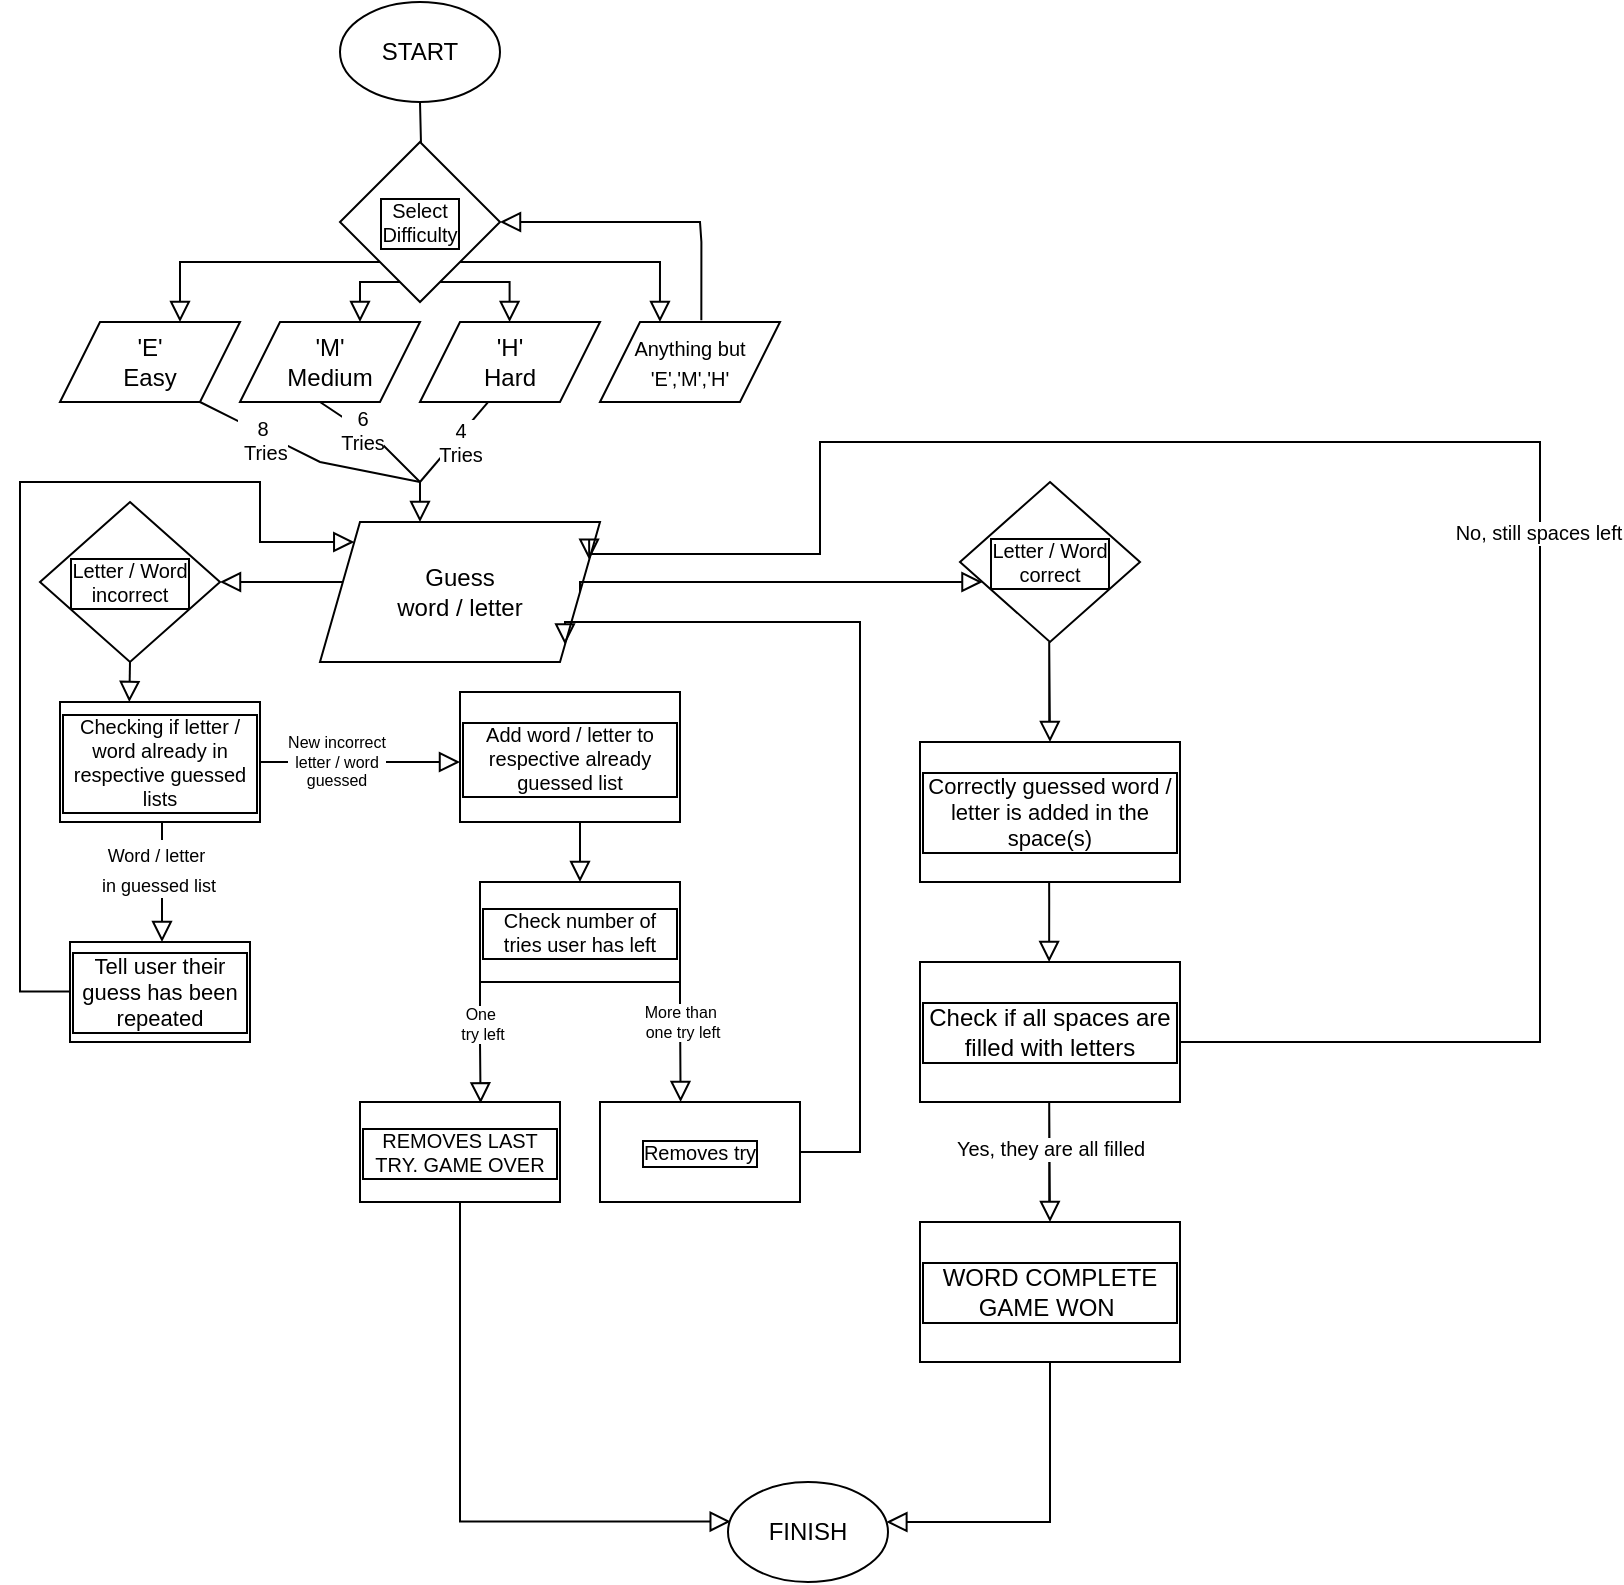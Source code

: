<mxfile version="20.3.7" type="github">
  <diagram id="C5RBs43oDa-KdzZeNtuy" name="Page-1">
    <mxGraphModel dx="1198" dy="744" grid="1" gridSize="10" guides="1" tooltips="1" connect="1" arrows="1" fold="1" page="1" pageScale="1" pageWidth="827" pageHeight="1169" math="0" shadow="0">
      <root>
        <mxCell id="WIyWlLk6GJQsqaUBKTNV-0" />
        <mxCell id="WIyWlLk6GJQsqaUBKTNV-1" parent="WIyWlLk6GJQsqaUBKTNV-0" />
        <mxCell id="lvAHJxmjkL-_hNQ7JcWy-36" value="Letter / Word&lt;br&gt;correct" style="rhombus;whiteSpace=wrap;html=1;rounded=0;labelBackgroundColor=#FFFFFF;labelBorderColor=default;fontSize=10;" vertex="1" parent="WIyWlLk6GJQsqaUBKTNV-1">
          <mxGeometry x="490" y="240" width="90" height="80" as="geometry" />
        </mxCell>
        <mxCell id="WIyWlLk6GJQsqaUBKTNV-2" value="" style="rounded=0;html=1;jettySize=auto;orthogonalLoop=1;fontSize=11;endArrow=block;endFill=0;endSize=8;strokeWidth=1;shadow=0;labelBackgroundColor=none;edgeStyle=orthogonalEdgeStyle;" parent="WIyWlLk6GJQsqaUBKTNV-1" edge="1">
          <mxGeometry relative="1" as="geometry">
            <mxPoint x="220" y="240" as="sourcePoint" />
            <mxPoint x="220" y="260" as="targetPoint" />
            <Array as="points">
              <mxPoint x="220" y="240" />
            </Array>
          </mxGeometry>
        </mxCell>
        <mxCell id="lvAHJxmjkL-_hNQ7JcWy-1" value="START" style="ellipse;whiteSpace=wrap;html=1;fillStyle=solid;" vertex="1" parent="WIyWlLk6GJQsqaUBKTNV-1">
          <mxGeometry x="180" width="80" height="50" as="geometry" />
        </mxCell>
        <mxCell id="lvAHJxmjkL-_hNQ7JcWy-4" value="" style="rounded=0;html=1;jettySize=auto;orthogonalLoop=1;fontSize=11;endArrow=block;endFill=0;endSize=8;strokeWidth=1;shadow=0;labelBackgroundColor=none;edgeStyle=orthogonalEdgeStyle;" edge="1" parent="WIyWlLk6GJQsqaUBKTNV-1">
          <mxGeometry relative="1" as="geometry">
            <mxPoint x="220" y="50" as="sourcePoint" />
            <mxPoint x="220" y="90" as="targetPoint" />
          </mxGeometry>
        </mxCell>
        <mxCell id="lvAHJxmjkL-_hNQ7JcWy-7" value="&#39;E&#39;&lt;br&gt;Easy" style="shape=parallelogram;perimeter=parallelogramPerimeter;whiteSpace=wrap;html=1;fixedSize=1;" vertex="1" parent="WIyWlLk6GJQsqaUBKTNV-1">
          <mxGeometry x="40" y="160" width="90" height="40" as="geometry" />
        </mxCell>
        <mxCell id="lvAHJxmjkL-_hNQ7JcWy-8" value="&#39;M&#39;&lt;br&gt;Medium" style="shape=parallelogram;perimeter=parallelogramPerimeter;whiteSpace=wrap;html=1;fixedSize=1;" vertex="1" parent="WIyWlLk6GJQsqaUBKTNV-1">
          <mxGeometry x="130" y="160" width="90" height="40" as="geometry" />
        </mxCell>
        <mxCell id="lvAHJxmjkL-_hNQ7JcWy-9" value="&#39;H&#39;&lt;br&gt;Hard" style="shape=parallelogram;perimeter=parallelogramPerimeter;whiteSpace=wrap;html=1;fixedSize=1;" vertex="1" parent="WIyWlLk6GJQsqaUBKTNV-1">
          <mxGeometry x="220" y="160" width="90" height="40" as="geometry" />
        </mxCell>
        <mxCell id="lvAHJxmjkL-_hNQ7JcWy-10" value="&lt;font style=&quot;font-size: 10px;&quot;&gt;Anything but&lt;br&gt;&#39;E&#39;,&#39;M&#39;,&#39;H&#39;&lt;/font&gt;" style="shape=parallelogram;perimeter=parallelogramPerimeter;whiteSpace=wrap;html=1;fixedSize=1;" vertex="1" parent="WIyWlLk6GJQsqaUBKTNV-1">
          <mxGeometry x="310" y="160" width="90" height="40" as="geometry" />
        </mxCell>
        <mxCell id="lvAHJxmjkL-_hNQ7JcWy-13" value="" style="rounded=0;html=1;jettySize=auto;orthogonalLoop=1;fontSize=11;endArrow=block;endFill=0;endSize=8;strokeWidth=1;shadow=0;labelBackgroundColor=none;edgeStyle=orthogonalEdgeStyle;" edge="1" parent="WIyWlLk6GJQsqaUBKTNV-1" source="lvAHJxmjkL-_hNQ7JcWy-30">
          <mxGeometry relative="1" as="geometry">
            <mxPoint x="160" y="120" as="sourcePoint" />
            <mxPoint x="100" y="160" as="targetPoint" />
            <Array as="points">
              <mxPoint x="100" y="130" />
            </Array>
          </mxGeometry>
        </mxCell>
        <mxCell id="lvAHJxmjkL-_hNQ7JcWy-14" value="" style="rounded=0;html=1;jettySize=auto;orthogonalLoop=1;fontSize=11;endArrow=block;endFill=0;endSize=8;strokeWidth=1;shadow=0;labelBackgroundColor=none;edgeStyle=orthogonalEdgeStyle;exitX=0.375;exitY=0.875;exitDx=0;exitDy=0;exitPerimeter=0;" edge="1" parent="WIyWlLk6GJQsqaUBKTNV-1" source="lvAHJxmjkL-_hNQ7JcWy-30">
          <mxGeometry relative="1" as="geometry">
            <mxPoint x="190" y="140" as="sourcePoint" />
            <mxPoint x="190" y="160" as="targetPoint" />
            <Array as="points">
              <mxPoint x="190" y="140" />
            </Array>
          </mxGeometry>
        </mxCell>
        <mxCell id="lvAHJxmjkL-_hNQ7JcWy-16" value="" style="rounded=0;html=1;jettySize=auto;orthogonalLoop=1;fontSize=11;endArrow=block;endFill=0;endSize=8;strokeWidth=1;shadow=0;labelBackgroundColor=none;edgeStyle=orthogonalEdgeStyle;exitX=0.57;exitY=0.915;exitDx=0;exitDy=0;exitPerimeter=0;" edge="1" parent="WIyWlLk6GJQsqaUBKTNV-1" source="lvAHJxmjkL-_hNQ7JcWy-30">
          <mxGeometry relative="1" as="geometry">
            <mxPoint x="264.8" y="140" as="sourcePoint" />
            <mxPoint x="264.8" y="160" as="targetPoint" />
            <Array as="points">
              <mxPoint x="226" y="140" />
              <mxPoint x="265" y="140" />
            </Array>
          </mxGeometry>
        </mxCell>
        <mxCell id="lvAHJxmjkL-_hNQ7JcWy-17" value="" style="rounded=0;html=1;jettySize=auto;orthogonalLoop=1;fontSize=11;endArrow=block;endFill=0;endSize=8;strokeWidth=1;shadow=0;labelBackgroundColor=none;edgeStyle=orthogonalEdgeStyle;exitX=0.563;exitY=-0.021;exitDx=0;exitDy=0;exitPerimeter=0;entryX=1;entryY=0.5;entryDx=0;entryDy=0;" edge="1" parent="WIyWlLk6GJQsqaUBKTNV-1" source="lvAHJxmjkL-_hNQ7JcWy-10" target="lvAHJxmjkL-_hNQ7JcWy-30">
          <mxGeometry relative="1" as="geometry">
            <mxPoint x="360" y="140" as="sourcePoint" />
            <mxPoint x="279.76" y="109.6" as="targetPoint" />
            <Array as="points">
              <mxPoint x="361" y="120" />
              <mxPoint x="360" y="120" />
              <mxPoint x="360" y="110" />
            </Array>
          </mxGeometry>
        </mxCell>
        <mxCell id="lvAHJxmjkL-_hNQ7JcWy-18" value="" style="endArrow=none;html=1;rounded=0;fontSize=10;" edge="1" parent="WIyWlLk6GJQsqaUBKTNV-1">
          <mxGeometry width="50" height="50" relative="1" as="geometry">
            <mxPoint x="220" y="240" as="sourcePoint" />
            <mxPoint x="110" y="200" as="targetPoint" />
            <Array as="points">
              <mxPoint x="170" y="230" />
            </Array>
          </mxGeometry>
        </mxCell>
        <mxCell id="lvAHJxmjkL-_hNQ7JcWy-21" value="8&lt;br&gt;&amp;nbsp;Tries" style="edgeLabel;html=1;align=center;verticalAlign=middle;resizable=0;points=[];fontSize=10;" vertex="1" connectable="0" parent="lvAHJxmjkL-_hNQ7JcWy-18">
          <mxGeometry x="0.231" y="-2" relative="1" as="geometry">
            <mxPoint x="-11" as="offset" />
          </mxGeometry>
        </mxCell>
        <mxCell id="lvAHJxmjkL-_hNQ7JcWy-20" value="" style="endArrow=none;html=1;rounded=0;fontSize=10;" edge="1" parent="WIyWlLk6GJQsqaUBKTNV-1">
          <mxGeometry width="50" height="50" relative="1" as="geometry">
            <mxPoint x="170" y="200" as="sourcePoint" />
            <mxPoint x="220" y="240" as="targetPoint" />
            <Array as="points">
              <mxPoint x="200" y="220" />
            </Array>
          </mxGeometry>
        </mxCell>
        <mxCell id="lvAHJxmjkL-_hNQ7JcWy-22" value="6&lt;br&gt;Tries" style="edgeLabel;html=1;align=center;verticalAlign=middle;resizable=0;points=[];fontSize=10;labelBorderColor=none;" vertex="1" connectable="0" parent="lvAHJxmjkL-_hNQ7JcWy-20">
          <mxGeometry x="-0.208" relative="1" as="geometry">
            <mxPoint as="offset" />
          </mxGeometry>
        </mxCell>
        <mxCell id="lvAHJxmjkL-_hNQ7JcWy-23" value="4&lt;br&gt;Tries" style="endArrow=none;html=1;rounded=0;fontSize=10;entryX=0.378;entryY=1.002;entryDx=0;entryDy=0;entryPerimeter=0;" edge="1" parent="WIyWlLk6GJQsqaUBKTNV-1" target="lvAHJxmjkL-_hNQ7JcWy-9">
          <mxGeometry x="0.075" y="-2" width="50" height="50" relative="1" as="geometry">
            <mxPoint x="220" y="240" as="sourcePoint" />
            <mxPoint x="270" y="130" as="targetPoint" />
            <mxPoint as="offset" />
          </mxGeometry>
        </mxCell>
        <mxCell id="lvAHJxmjkL-_hNQ7JcWy-24" value="" style="rounded=0;html=1;jettySize=auto;orthogonalLoop=1;fontSize=11;endArrow=block;endFill=0;endSize=8;strokeWidth=1;shadow=0;labelBackgroundColor=none;edgeStyle=orthogonalEdgeStyle;entryX=0.333;entryY=0;entryDx=0;entryDy=0;entryPerimeter=0;exitX=1;exitY=1;exitDx=0;exitDy=0;" edge="1" parent="WIyWlLk6GJQsqaUBKTNV-1" source="lvAHJxmjkL-_hNQ7JcWy-30" target="lvAHJxmjkL-_hNQ7JcWy-10">
          <mxGeometry relative="1" as="geometry">
            <mxPoint x="280" y="131" as="sourcePoint" />
            <mxPoint x="300" y="160.0" as="targetPoint" />
            <Array as="points" />
          </mxGeometry>
        </mxCell>
        <mxCell id="lvAHJxmjkL-_hNQ7JcWy-29" value="Guess&lt;br&gt;word / letter" style="shape=parallelogram;perimeter=parallelogramPerimeter;whiteSpace=wrap;html=1;fixedSize=1;" vertex="1" parent="WIyWlLk6GJQsqaUBKTNV-1">
          <mxGeometry x="170" y="260" width="140" height="70" as="geometry" />
        </mxCell>
        <mxCell id="lvAHJxmjkL-_hNQ7JcWy-30" value="Select&lt;br&gt;Difficulty" style="rhombus;whiteSpace=wrap;html=1;labelBorderColor=default;strokeColor=default;fontSize=10;fillColor=default;rounded=0;" vertex="1" parent="WIyWlLk6GJQsqaUBKTNV-1">
          <mxGeometry x="180" y="70" width="80" height="80" as="geometry" />
        </mxCell>
        <mxCell id="lvAHJxmjkL-_hNQ7JcWy-33" value="" style="rounded=0;html=1;jettySize=auto;orthogonalLoop=1;fontSize=11;endArrow=block;endFill=0;endSize=8;strokeWidth=1;shadow=0;labelBackgroundColor=none;edgeStyle=orthogonalEdgeStyle;" edge="1" parent="WIyWlLk6GJQsqaUBKTNV-1" source="lvAHJxmjkL-_hNQ7JcWy-29" target="lvAHJxmjkL-_hNQ7JcWy-37">
          <mxGeometry relative="1" as="geometry">
            <mxPoint x="140" y="320" as="sourcePoint" />
            <mxPoint x="130" y="290" as="targetPoint" />
            <Array as="points">
              <mxPoint x="150" y="290" />
              <mxPoint x="150" y="290" />
            </Array>
          </mxGeometry>
        </mxCell>
        <mxCell id="lvAHJxmjkL-_hNQ7JcWy-37" value="Letter / Word&lt;br&gt;incorrect" style="rhombus;whiteSpace=wrap;html=1;rounded=0;labelBackgroundColor=#FFFFFF;labelBorderColor=default;fontSize=10;" vertex="1" parent="WIyWlLk6GJQsqaUBKTNV-1">
          <mxGeometry x="30" y="250" width="90" height="80" as="geometry" />
        </mxCell>
        <mxCell id="lvAHJxmjkL-_hNQ7JcWy-40" value="" style="rounded=0;html=1;jettySize=auto;orthogonalLoop=1;fontSize=11;endArrow=block;endFill=0;endSize=8;strokeWidth=1;shadow=0;labelBackgroundColor=none;edgeStyle=orthogonalEdgeStyle;" edge="1" parent="WIyWlLk6GJQsqaUBKTNV-1">
          <mxGeometry relative="1" as="geometry">
            <mxPoint x="75" y="330" as="sourcePoint" />
            <mxPoint x="74.66" y="350" as="targetPoint" />
            <Array as="points">
              <mxPoint x="74.66" y="330" />
              <mxPoint x="74.66" y="330" />
            </Array>
          </mxGeometry>
        </mxCell>
        <mxCell id="lvAHJxmjkL-_hNQ7JcWy-43" value="Checking if letter / word already in respective guessed lists" style="rounded=0;whiteSpace=wrap;html=1;labelBackgroundColor=none;labelBorderColor=default;fillStyle=solid;strokeColor=#000000;fontSize=10;fontColor=#000000;fillColor=none;" vertex="1" parent="WIyWlLk6GJQsqaUBKTNV-1">
          <mxGeometry x="40" y="350" width="100" height="60" as="geometry" />
        </mxCell>
        <mxCell id="lvAHJxmjkL-_hNQ7JcWy-48" value="" style="rounded=0;html=1;jettySize=auto;orthogonalLoop=1;fontSize=11;endArrow=block;endFill=0;endSize=8;strokeWidth=1;shadow=0;labelBackgroundColor=none;edgeStyle=orthogonalEdgeStyle;" edge="1" parent="WIyWlLk6GJQsqaUBKTNV-1">
          <mxGeometry relative="1" as="geometry">
            <mxPoint x="91.0" y="410" as="sourcePoint" />
            <mxPoint x="91" y="470" as="targetPoint" />
            <Array as="points" />
          </mxGeometry>
        </mxCell>
        <mxCell id="lvAHJxmjkL-_hNQ7JcWy-50" value="&lt;font style=&quot;font-size: 9px;&quot;&gt;Word / letter&amp;nbsp;&lt;br&gt;in guessed list&lt;/font&gt;" style="edgeLabel;html=1;align=center;verticalAlign=middle;resizable=0;points=[];fontSize=12;fontColor=#000000;" vertex="1" connectable="0" parent="lvAHJxmjkL-_hNQ7JcWy-48">
          <mxGeometry x="-0.236" y="-2" relative="1" as="geometry">
            <mxPoint as="offset" />
          </mxGeometry>
        </mxCell>
        <mxCell id="lvAHJxmjkL-_hNQ7JcWy-51" value="&lt;font style=&quot;font-size: 11px;&quot;&gt;Tell user their guess has been repeated&lt;/font&gt;" style="rounded=0;whiteSpace=wrap;html=1;labelBackgroundColor=none;labelBorderColor=default;fillStyle=solid;strokeColor=#000000;fontSize=9;fontColor=#000000;fillColor=none;" vertex="1" parent="WIyWlLk6GJQsqaUBKTNV-1">
          <mxGeometry x="45" y="470" width="90" height="50" as="geometry" />
        </mxCell>
        <mxCell id="lvAHJxmjkL-_hNQ7JcWy-60" value="" style="rounded=0;html=1;jettySize=auto;orthogonalLoop=1;fontSize=11;endArrow=block;endFill=0;endSize=8;strokeWidth=1;shadow=0;labelBackgroundColor=none;edgeStyle=orthogonalEdgeStyle;" edge="1" parent="WIyWlLk6GJQsqaUBKTNV-1" target="lvAHJxmjkL-_hNQ7JcWy-29">
          <mxGeometry relative="1" as="geometry">
            <mxPoint x="45" y="494.69" as="sourcePoint" />
            <mxPoint x="160" y="270" as="targetPoint" />
            <Array as="points">
              <mxPoint x="20" y="495" />
              <mxPoint x="20" y="240" />
              <mxPoint x="140" y="240" />
              <mxPoint x="140" y="270" />
            </Array>
          </mxGeometry>
        </mxCell>
        <mxCell id="lvAHJxmjkL-_hNQ7JcWy-63" value="" style="rounded=0;html=1;jettySize=auto;orthogonalLoop=1;fontSize=11;endArrow=block;endFill=0;endSize=8;strokeWidth=1;shadow=0;labelBackgroundColor=none;edgeStyle=orthogonalEdgeStyle;exitX=1;exitY=1;exitDx=0;exitDy=0;" edge="1" parent="WIyWlLk6GJQsqaUBKTNV-1">
          <mxGeometry relative="1" as="geometry">
            <mxPoint x="140" y="380" as="sourcePoint" />
            <mxPoint x="240" y="380" as="targetPoint" />
            <Array as="points" />
          </mxGeometry>
        </mxCell>
        <mxCell id="lvAHJxmjkL-_hNQ7JcWy-64" value="&lt;font style=&quot;font-size: 8px;&quot;&gt;New incorrect&lt;br style=&quot;font-size: 8px;&quot;&gt;letter / word&lt;br style=&quot;font-size: 8px;&quot;&gt;guessed&lt;br style=&quot;font-size: 8px;&quot;&gt;&lt;/font&gt;" style="edgeLabel;html=1;align=center;verticalAlign=middle;resizable=0;points=[];fontSize=8;fontColor=#000000;" vertex="1" connectable="0" parent="lvAHJxmjkL-_hNQ7JcWy-63">
          <mxGeometry x="-0.249" relative="1" as="geometry">
            <mxPoint as="offset" />
          </mxGeometry>
        </mxCell>
        <mxCell id="lvAHJxmjkL-_hNQ7JcWy-65" value="Add word / letter to respective already guessed list" style="rounded=0;whiteSpace=wrap;html=1;labelBackgroundColor=none;labelBorderColor=default;fillStyle=solid;strokeColor=#000000;fontSize=10;fontColor=#000000;fillColor=none;" vertex="1" parent="WIyWlLk6GJQsqaUBKTNV-1">
          <mxGeometry x="240" y="345" width="110" height="65" as="geometry" />
        </mxCell>
        <mxCell id="lvAHJxmjkL-_hNQ7JcWy-66" value="" style="rounded=0;html=1;jettySize=auto;orthogonalLoop=1;fontSize=11;endArrow=block;endFill=0;endSize=8;strokeWidth=1;shadow=0;labelBackgroundColor=none;edgeStyle=orthogonalEdgeStyle;" edge="1" parent="WIyWlLk6GJQsqaUBKTNV-1">
          <mxGeometry relative="1" as="geometry">
            <mxPoint x="294.67" y="410" as="sourcePoint" />
            <mxPoint x="300" y="440" as="targetPoint" />
            <Array as="points" />
          </mxGeometry>
        </mxCell>
        <mxCell id="lvAHJxmjkL-_hNQ7JcWy-67" value="&lt;font size=&quot;1&quot;&gt;&lt;br&gt;&lt;/font&gt;" style="edgeLabel;html=1;align=center;verticalAlign=middle;resizable=0;points=[];fontSize=12;fontColor=#000000;" vertex="1" connectable="0" parent="lvAHJxmjkL-_hNQ7JcWy-66">
          <mxGeometry x="-0.236" y="-2" relative="1" as="geometry">
            <mxPoint as="offset" />
          </mxGeometry>
        </mxCell>
        <mxCell id="lvAHJxmjkL-_hNQ7JcWy-68" value="Check number of tries user has left" style="rounded=0;whiteSpace=wrap;html=1;labelBackgroundColor=none;labelBorderColor=default;fillStyle=solid;strokeColor=default;fontSize=10;fontColor=#000000;fillColor=none;" vertex="1" parent="WIyWlLk6GJQsqaUBKTNV-1">
          <mxGeometry x="250" y="440" width="100" height="50" as="geometry" />
        </mxCell>
        <mxCell id="lvAHJxmjkL-_hNQ7JcWy-69" value="REMOVES LAST TRY. GAME OVER" style="rounded=0;whiteSpace=wrap;html=1;labelBackgroundColor=none;labelBorderColor=default;fillStyle=solid;strokeColor=#000000;fontSize=10;fontColor=#000000;fillColor=none;" vertex="1" parent="WIyWlLk6GJQsqaUBKTNV-1">
          <mxGeometry x="190" y="550" width="100" height="50" as="geometry" />
        </mxCell>
        <mxCell id="lvAHJxmjkL-_hNQ7JcWy-82" value="" style="rounded=0;html=1;jettySize=auto;orthogonalLoop=1;fontSize=11;endArrow=block;endFill=0;endSize=8;strokeWidth=1;shadow=0;labelBackgroundColor=none;edgeStyle=orthogonalEdgeStyle;exitX=0;exitY=1;exitDx=0;exitDy=0;entryX=0.603;entryY=0.013;entryDx=0;entryDy=0;entryPerimeter=0;" edge="1" parent="WIyWlLk6GJQsqaUBKTNV-1" source="lvAHJxmjkL-_hNQ7JcWy-68" target="lvAHJxmjkL-_hNQ7JcWy-69">
          <mxGeometry relative="1" as="geometry">
            <mxPoint x="300" y="500" as="sourcePoint" />
            <mxPoint x="250" y="520" as="targetPoint" />
            <Array as="points" />
          </mxGeometry>
        </mxCell>
        <mxCell id="lvAHJxmjkL-_hNQ7JcWy-84" value="One&amp;nbsp;&lt;br&gt;try left" style="edgeLabel;html=1;align=center;verticalAlign=middle;resizable=0;points=[];fontSize=8;fontColor=#000000;" vertex="1" connectable="0" parent="lvAHJxmjkL-_hNQ7JcWy-82">
          <mxGeometry x="-0.322" y="1" relative="1" as="geometry">
            <mxPoint as="offset" />
          </mxGeometry>
        </mxCell>
        <mxCell id="lvAHJxmjkL-_hNQ7JcWy-87" value="" style="rounded=0;html=1;jettySize=auto;orthogonalLoop=1;fontSize=11;endArrow=block;endFill=0;endSize=8;strokeWidth=1;shadow=0;labelBackgroundColor=none;edgeStyle=orthogonalEdgeStyle;exitX=0;exitY=1;exitDx=0;exitDy=0;entryX=0.603;entryY=0.013;entryDx=0;entryDy=0;entryPerimeter=0;" edge="1" parent="WIyWlLk6GJQsqaUBKTNV-1">
          <mxGeometry relative="1" as="geometry">
            <mxPoint x="350" y="489.35" as="sourcePoint" />
            <mxPoint x="350.3" y="550" as="targetPoint" />
            <Array as="points">
              <mxPoint x="350" y="500" />
              <mxPoint x="350" y="500" />
            </Array>
          </mxGeometry>
        </mxCell>
        <mxCell id="lvAHJxmjkL-_hNQ7JcWy-88" value="More than&amp;nbsp;&lt;br&gt;one try left" style="edgeLabel;html=1;align=center;verticalAlign=middle;resizable=0;points=[];fontSize=8;fontColor=#000000;" vertex="1" connectable="0" parent="lvAHJxmjkL-_hNQ7JcWy-87">
          <mxGeometry x="-0.322" y="1" relative="1" as="geometry">
            <mxPoint as="offset" />
          </mxGeometry>
        </mxCell>
        <mxCell id="lvAHJxmjkL-_hNQ7JcWy-89" value="Removes try" style="rounded=0;whiteSpace=wrap;html=1;labelBackgroundColor=none;labelBorderColor=default;fillStyle=solid;strokeColor=#000000;fontSize=10;fontColor=#000000;fillColor=none;" vertex="1" parent="WIyWlLk6GJQsqaUBKTNV-1">
          <mxGeometry x="310" y="550" width="100" height="50" as="geometry" />
        </mxCell>
        <mxCell id="lvAHJxmjkL-_hNQ7JcWy-90" value="" style="rounded=0;html=1;jettySize=auto;orthogonalLoop=1;fontSize=11;endArrow=block;endFill=0;endSize=8;strokeWidth=1;shadow=0;labelBackgroundColor=none;edgeStyle=orthogonalEdgeStyle;exitX=1;exitY=0.5;exitDx=0;exitDy=0;" edge="1" parent="WIyWlLk6GJQsqaUBKTNV-1" source="lvAHJxmjkL-_hNQ7JcWy-29" target="lvAHJxmjkL-_hNQ7JcWy-36">
          <mxGeometry relative="1" as="geometry">
            <mxPoint x="300" y="280" as="sourcePoint" />
            <mxPoint x="400" y="280" as="targetPoint" />
            <Array as="points">
              <mxPoint x="330" y="290" />
              <mxPoint x="330" y="290" />
            </Array>
          </mxGeometry>
        </mxCell>
        <mxCell id="lvAHJxmjkL-_hNQ7JcWy-95" value="" style="rounded=0;html=1;jettySize=auto;orthogonalLoop=1;fontSize=11;endArrow=block;endFill=0;endSize=8;strokeWidth=1;shadow=0;labelBackgroundColor=none;edgeStyle=orthogonalEdgeStyle;exitX=0;exitY=1;exitDx=0;exitDy=0;" edge="1" parent="WIyWlLk6GJQsqaUBKTNV-1">
          <mxGeometry relative="1" as="geometry">
            <mxPoint x="534.61" y="359.96" as="sourcePoint" />
            <mxPoint x="535" y="370" as="targetPoint" />
            <Array as="points">
              <mxPoint x="534.61" y="319.96" />
              <mxPoint x="534.61" y="319.96" />
            </Array>
          </mxGeometry>
        </mxCell>
        <mxCell id="lvAHJxmjkL-_hNQ7JcWy-98" value="" style="rounded=0;html=1;jettySize=auto;orthogonalLoop=1;fontSize=11;endArrow=block;endFill=0;endSize=8;strokeWidth=1;shadow=0;labelBackgroundColor=none;edgeStyle=orthogonalEdgeStyle;entryX=1;entryY=1;entryDx=0;entryDy=0;exitX=1;exitY=0.5;exitDx=0;exitDy=0;" edge="1" parent="WIyWlLk6GJQsqaUBKTNV-1" source="lvAHJxmjkL-_hNQ7JcWy-89" target="lvAHJxmjkL-_hNQ7JcWy-29">
          <mxGeometry relative="1" as="geometry">
            <mxPoint x="420" y="570" as="sourcePoint" />
            <mxPoint x="290" y="290" as="targetPoint" />
            <Array as="points">
              <mxPoint x="440" y="575" />
              <mxPoint x="440" y="310" />
            </Array>
          </mxGeometry>
        </mxCell>
        <mxCell id="lvAHJxmjkL-_hNQ7JcWy-99" value="&lt;font style=&quot;font-size: 11px;&quot;&gt;Correctly guessed word / letter is added in the space(s)&lt;/font&gt;" style="rounded=0;whiteSpace=wrap;html=1;labelBackgroundColor=none;labelBorderColor=default;fillStyle=solid;strokeColor=#000000;fontSize=10;fontColor=#000000;fillColor=none;" vertex="1" parent="WIyWlLk6GJQsqaUBKTNV-1">
          <mxGeometry x="470" y="370" width="130" height="70" as="geometry" />
        </mxCell>
        <mxCell id="lvAHJxmjkL-_hNQ7JcWy-100" value="" style="rounded=0;html=1;jettySize=auto;orthogonalLoop=1;fontSize=11;endArrow=block;endFill=0;endSize=8;strokeWidth=1;shadow=0;labelBackgroundColor=none;edgeStyle=orthogonalEdgeStyle;" edge="1" parent="WIyWlLk6GJQsqaUBKTNV-1">
          <mxGeometry relative="1" as="geometry">
            <mxPoint x="534.57" y="440" as="sourcePoint" />
            <mxPoint x="534.57" y="480.0" as="targetPoint" />
            <Array as="points">
              <mxPoint x="534.57" y="450" />
              <mxPoint x="534.57" y="450" />
            </Array>
          </mxGeometry>
        </mxCell>
        <mxCell id="lvAHJxmjkL-_hNQ7JcWy-102" value="&lt;span style=&quot;font-size: 12px;&quot;&gt;Check if all spaces are filled with letters&lt;/span&gt;" style="rounded=0;whiteSpace=wrap;html=1;labelBackgroundColor=none;labelBorderColor=default;fillStyle=solid;strokeColor=#000000;fontSize=10;fontColor=#000000;fillColor=none;" vertex="1" parent="WIyWlLk6GJQsqaUBKTNV-1">
          <mxGeometry x="470" y="480" width="130" height="70" as="geometry" />
        </mxCell>
        <mxCell id="lvAHJxmjkL-_hNQ7JcWy-103" value="" style="rounded=0;html=1;jettySize=auto;orthogonalLoop=1;fontSize=11;endArrow=block;endFill=0;endSize=8;strokeWidth=1;shadow=0;labelBackgroundColor=none;edgeStyle=orthogonalEdgeStyle;" edge="1" parent="WIyWlLk6GJQsqaUBKTNV-1">
          <mxGeometry relative="1" as="geometry">
            <mxPoint x="534.61" y="600" as="sourcePoint" />
            <mxPoint x="535" y="610" as="targetPoint" />
            <Array as="points">
              <mxPoint x="534.61" y="550" />
              <mxPoint x="534.61" y="550" />
            </Array>
          </mxGeometry>
        </mxCell>
        <mxCell id="lvAHJxmjkL-_hNQ7JcWy-104" value="Yes, they are all filled" style="edgeLabel;html=1;align=center;verticalAlign=middle;resizable=0;points=[];fontSize=10;fontColor=#000000;" vertex="1" connectable="0" parent="lvAHJxmjkL-_hNQ7JcWy-103">
          <mxGeometry x="-0.512" relative="1" as="geometry">
            <mxPoint as="offset" />
          </mxGeometry>
        </mxCell>
        <mxCell id="lvAHJxmjkL-_hNQ7JcWy-105" value="&lt;span style=&quot;font-size: 12px;&quot;&gt;WORD COMPLETE GAME WON&amp;nbsp;&lt;/span&gt;" style="rounded=0;whiteSpace=wrap;html=1;labelBackgroundColor=none;labelBorderColor=default;fillStyle=solid;strokeColor=#000000;fontSize=10;fontColor=#000000;fillColor=none;" vertex="1" parent="WIyWlLk6GJQsqaUBKTNV-1">
          <mxGeometry x="470" y="610" width="130" height="70" as="geometry" />
        </mxCell>
        <mxCell id="lvAHJxmjkL-_hNQ7JcWy-108" value="" style="rounded=0;html=1;jettySize=auto;orthogonalLoop=1;fontSize=11;endArrow=block;endFill=0;endSize=8;strokeWidth=1;shadow=0;labelBackgroundColor=none;edgeStyle=orthogonalEdgeStyle;entryX=0.017;entryY=0.395;entryDx=0;entryDy=0;entryPerimeter=0;" edge="1" parent="WIyWlLk6GJQsqaUBKTNV-1" target="lvAHJxmjkL-_hNQ7JcWy-112">
          <mxGeometry relative="1" as="geometry">
            <mxPoint x="240" y="600" as="sourcePoint" />
            <mxPoint x="360" y="760" as="targetPoint" />
            <Array as="points">
              <mxPoint x="240" y="760" />
            </Array>
          </mxGeometry>
        </mxCell>
        <mxCell id="lvAHJxmjkL-_hNQ7JcWy-110" value="" style="rounded=0;html=1;jettySize=auto;orthogonalLoop=1;fontSize=11;endArrow=block;endFill=0;endSize=8;strokeWidth=1;shadow=0;labelBackgroundColor=none;edgeStyle=orthogonalEdgeStyle;exitX=0.5;exitY=1;exitDx=0;exitDy=0;" edge="1" parent="WIyWlLk6GJQsqaUBKTNV-1" source="lvAHJxmjkL-_hNQ7JcWy-105" target="lvAHJxmjkL-_hNQ7JcWy-112">
          <mxGeometry relative="1" as="geometry">
            <mxPoint x="534.58" y="760" as="sourcePoint" />
            <mxPoint x="460" y="760" as="targetPoint" />
            <Array as="points">
              <mxPoint x="535" y="760" />
            </Array>
          </mxGeometry>
        </mxCell>
        <mxCell id="lvAHJxmjkL-_hNQ7JcWy-112" value="FINISH" style="ellipse;whiteSpace=wrap;html=1;fillStyle=solid;" vertex="1" parent="WIyWlLk6GJQsqaUBKTNV-1">
          <mxGeometry x="374" y="740" width="80" height="50" as="geometry" />
        </mxCell>
        <mxCell id="lvAHJxmjkL-_hNQ7JcWy-119" value="" style="rounded=0;html=1;jettySize=auto;orthogonalLoop=1;fontSize=11;endArrow=block;endFill=0;endSize=8;strokeWidth=1;shadow=0;labelBackgroundColor=none;edgeStyle=orthogonalEdgeStyle;exitX=1;exitY=0.5;exitDx=0;exitDy=0;entryX=1;entryY=0.25;entryDx=0;entryDy=0;" edge="1" parent="WIyWlLk6GJQsqaUBKTNV-1" source="lvAHJxmjkL-_hNQ7JcWy-102" target="lvAHJxmjkL-_hNQ7JcWy-29">
          <mxGeometry relative="1" as="geometry">
            <mxPoint x="640" y="520" as="sourcePoint" />
            <mxPoint x="330" y="270" as="targetPoint" />
            <Array as="points">
              <mxPoint x="600" y="520" />
              <mxPoint x="780" y="520" />
              <mxPoint x="780" y="220" />
              <mxPoint x="420" y="220" />
              <mxPoint x="420" y="276" />
            </Array>
          </mxGeometry>
        </mxCell>
        <mxCell id="lvAHJxmjkL-_hNQ7JcWy-121" value="No, still spaces left" style="edgeLabel;html=1;align=center;verticalAlign=middle;resizable=0;points=[];fontSize=10;fontColor=#000000;" vertex="1" connectable="0" parent="lvAHJxmjkL-_hNQ7JcWy-119">
          <mxGeometry x="-0.136" y="1" relative="1" as="geometry">
            <mxPoint as="offset" />
          </mxGeometry>
        </mxCell>
      </root>
    </mxGraphModel>
  </diagram>
</mxfile>
